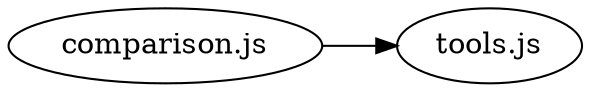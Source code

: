 digraph G {
graph [rankdir="LR"]








  "comparison.js";
  "tools.js";


















  "comparison.js" -> "tools.js";

}
